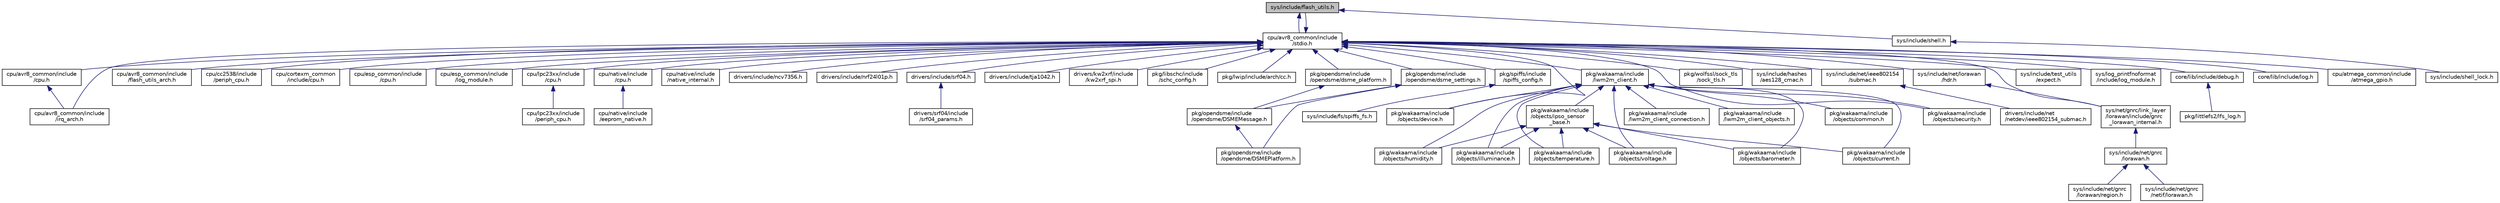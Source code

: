 digraph "sys/include/flash_utils.h"
{
 // LATEX_PDF_SIZE
  edge [fontname="Helvetica",fontsize="10",labelfontname="Helvetica",labelfontsize="10"];
  node [fontname="Helvetica",fontsize="10",shape=record];
  Node1 [label="sys/include/flash_utils.h",height=0.2,width=0.4,color="black", fillcolor="grey75", style="filled", fontcolor="black",tooltip="Utility functions, macros, and types for read-only memory."];
  Node1 -> Node2 [dir="back",color="midnightblue",fontsize="10",style="solid",fontname="Helvetica"];
  Node2 [label="cpu/avr8_common/include\l/stdio.h",height=0.2,width=0.4,color="black", fillcolor="white", style="filled",URL="$stdio_8h.html",tooltip="stdio wrapper to extend the C libs stdio"];
  Node2 -> Node3 [dir="back",color="midnightblue",fontsize="10",style="solid",fontname="Helvetica"];
  Node3 [label="core/lib/include/debug.h",height=0.2,width=0.4,color="black", fillcolor="white", style="filled",URL="$debug_8h.html",tooltip="Debug-header."];
  Node3 -> Node4 [dir="back",color="midnightblue",fontsize="10",style="solid",fontname="Helvetica"];
  Node4 [label="pkg/littlefs2/lfs_log.h",height=0.2,width=0.4,color="black", fillcolor="white", style="filled",URL="$littlefs2_2lfs__log_8h.html",tooltip="littlefs v2 logging macro overrides"];
  Node2 -> Node5 [dir="back",color="midnightblue",fontsize="10",style="solid",fontname="Helvetica"];
  Node5 [label="core/lib/include/log.h",height=0.2,width=0.4,color="black", fillcolor="white", style="filled",URL="$core_2lib_2include_2log_8h.html",tooltip="System logging header ."];
  Node2 -> Node6 [dir="back",color="midnightblue",fontsize="10",style="solid",fontname="Helvetica"];
  Node6 [label="cpu/atmega_common/include\l/atmega_gpio.h",height=0.2,width=0.4,color="black", fillcolor="white", style="filled",URL="$atmega__gpio_8h.html",tooltip="Macros and inline functions for accessing GPIOs of the ATmega family."];
  Node2 -> Node7 [dir="back",color="midnightblue",fontsize="10",style="solid",fontname="Helvetica"];
  Node7 [label="cpu/avr8_common/include\l/cpu.h",height=0.2,width=0.4,color="black", fillcolor="white", style="filled",URL="$avr8__common_2include_2cpu_8h.html",tooltip="Common implementations and headers for AVR-8 family based micro-controllers."];
  Node7 -> Node8 [dir="back",color="midnightblue",fontsize="10",style="solid",fontname="Helvetica"];
  Node8 [label="cpu/avr8_common/include\l/irq_arch.h",height=0.2,width=0.4,color="black", fillcolor="white", style="filled",URL="$avr8__common_2include_2irq__arch_8h.html",tooltip="Implementation of the kernels irq interface."];
  Node2 -> Node9 [dir="back",color="midnightblue",fontsize="10",style="solid",fontname="Helvetica"];
  Node9 [label="cpu/avr8_common/include\l/flash_utils_arch.h",height=0.2,width=0.4,color="black", fillcolor="white", style="filled",URL="$flash__utils__arch_8h.html",tooltip="Implementation of flash_utils."];
  Node2 -> Node8 [dir="back",color="midnightblue",fontsize="10",style="solid",fontname="Helvetica"];
  Node2 -> Node10 [dir="back",color="midnightblue",fontsize="10",style="solid",fontname="Helvetica"];
  Node10 [label="cpu/cc2538/include\l/periph_cpu.h",height=0.2,width=0.4,color="black", fillcolor="white", style="filled",URL="$cc2538_2include_2periph__cpu_8h.html",tooltip="CPU specific definitions for internal peripheral handling."];
  Node2 -> Node11 [dir="back",color="midnightblue",fontsize="10",style="solid",fontname="Helvetica"];
  Node11 [label="cpu/cortexm_common\l/include/cpu.h",height=0.2,width=0.4,color="black", fillcolor="white", style="filled",URL="$cortexm__common_2include_2cpu_8h.html",tooltip="Basic definitions for the Cortex-M common module."];
  Node2 -> Node12 [dir="back",color="midnightblue",fontsize="10",style="solid",fontname="Helvetica"];
  Node12 [label="cpu/esp_common/include\l/cpu.h",height=0.2,width=0.4,color="black", fillcolor="white", style="filled",URL="$esp__common_2include_2cpu_8h.html",tooltip="CPU common functions for ESP SoCs."];
  Node2 -> Node13 [dir="back",color="midnightblue",fontsize="10",style="solid",fontname="Helvetica"];
  Node13 [label="cpu/esp_common/include\l/log_module.h",height=0.2,width=0.4,color="black", fillcolor="white", style="filled",URL="$cpu_2esp__common_2include_2log__module_8h.html",tooltip="Log module to realize consistent log messages for ESP SoCs."];
  Node2 -> Node14 [dir="back",color="midnightblue",fontsize="10",style="solid",fontname="Helvetica"];
  Node14 [label="cpu/lpc23xx/include\l/cpu.h",height=0.2,width=0.4,color="black", fillcolor="white", style="filled",URL="$lpc23xx_2include_2cpu_8h_source.html",tooltip=" "];
  Node14 -> Node15 [dir="back",color="midnightblue",fontsize="10",style="solid",fontname="Helvetica"];
  Node15 [label="cpu/lpc23xx/include\l/periph_cpu.h",height=0.2,width=0.4,color="black", fillcolor="white", style="filled",URL="$lpc23xx_2include_2periph__cpu_8h.html",tooltip="CPU specific definitions for internal peripheral handling."];
  Node2 -> Node16 [dir="back",color="midnightblue",fontsize="10",style="solid",fontname="Helvetica"];
  Node16 [label="cpu/native/include\l/cpu.h",height=0.2,width=0.4,color="black", fillcolor="white", style="filled",URL="$native_2include_2cpu_8h_source.html",tooltip=" "];
  Node16 -> Node17 [dir="back",color="midnightblue",fontsize="10",style="solid",fontname="Helvetica"];
  Node17 [label="cpu/native/include\l/eeprom_native.h",height=0.2,width=0.4,color="black", fillcolor="white", style="filled",URL="$eeprom__native_8h.html",tooltip=" "];
  Node2 -> Node18 [dir="back",color="midnightblue",fontsize="10",style="solid",fontname="Helvetica"];
  Node18 [label="cpu/native/include\l/native_internal.h",height=0.2,width=0.4,color="black", fillcolor="white", style="filled",URL="$native__internal_8h_source.html",tooltip=" "];
  Node2 -> Node19 [dir="back",color="midnightblue",fontsize="10",style="solid",fontname="Helvetica"];
  Node19 [label="drivers/include/ncv7356.h",height=0.2,width=0.4,color="black", fillcolor="white", style="filled",URL="$ncv7356_8h.html",tooltip="ncv7356 generic CAN transceiver interface initialization"];
  Node2 -> Node20 [dir="back",color="midnightblue",fontsize="10",style="solid",fontname="Helvetica"];
  Node20 [label="drivers/include/nrf24l01p.h",height=0.2,width=0.4,color="black", fillcolor="white", style="filled",URL="$nrf24l01p_8h.html",tooltip=" "];
  Node2 -> Node21 [dir="back",color="midnightblue",fontsize="10",style="solid",fontname="Helvetica"];
  Node21 [label="drivers/include/srf04.h",height=0.2,width=0.4,color="black", fillcolor="white", style="filled",URL="$srf04_8h.html",tooltip="Device driver for the srf04 ultra sonic range finder."];
  Node21 -> Node22 [dir="back",color="midnightblue",fontsize="10",style="solid",fontname="Helvetica"];
  Node22 [label="drivers/srf04/include\l/srf04_params.h",height=0.2,width=0.4,color="black", fillcolor="white", style="filled",URL="$srf04__params_8h.html",tooltip="Default configuration for srf04 devices."];
  Node2 -> Node23 [dir="back",color="midnightblue",fontsize="10",style="solid",fontname="Helvetica"];
  Node23 [label="drivers/include/tja1042.h",height=0.2,width=0.4,color="black", fillcolor="white", style="filled",URL="$tja1042_8h.html",tooltip="tja1042 generic CAN transceiver interface initialization"];
  Node2 -> Node24 [dir="back",color="midnightblue",fontsize="10",style="solid",fontname="Helvetica"];
  Node24 [label="drivers/kw2xrf/include\l/kw2xrf_spi.h",height=0.2,width=0.4,color="black", fillcolor="white", style="filled",URL="$kw2xrf__spi_8h.html",tooltip="Definition of KW2XRF SPI functions."];
  Node2 -> Node25 [dir="back",color="midnightblue",fontsize="10",style="solid",fontname="Helvetica"];
  Node25 [label="pkg/libschc/include\l/schc_config.h",height=0.2,width=0.4,color="black", fillcolor="white", style="filled",URL="$schc__config_8h_source.html",tooltip=" "];
  Node2 -> Node26 [dir="back",color="midnightblue",fontsize="10",style="solid",fontname="Helvetica"];
  Node26 [label="pkg/lwip/include/arch/cc.h",height=0.2,width=0.4,color="black", fillcolor="white", style="filled",URL="$cc_8h.html",tooltip="Compiler/platform abstraction."];
  Node2 -> Node27 [dir="back",color="midnightblue",fontsize="10",style="solid",fontname="Helvetica"];
  Node27 [label="pkg/opendsme/include\l/opendsme/dsme_platform.h",height=0.2,width=0.4,color="black", fillcolor="white", style="filled",URL="$dsme__platform_8h.html",tooltip=" "];
  Node27 -> Node28 [dir="back",color="midnightblue",fontsize="10",style="solid",fontname="Helvetica"];
  Node28 [label="pkg/opendsme/include\l/opendsme/DSMEMessage.h",height=0.2,width=0.4,color="black", fillcolor="white", style="filled",URL="$DSMEMessage_8h.html",tooltip="DSME Message interface implementation for GNRC."];
  Node28 -> Node29 [dir="back",color="midnightblue",fontsize="10",style="solid",fontname="Helvetica"];
  Node29 [label="pkg/opendsme/include\l/opendsme/DSMEPlatform.h",height=0.2,width=0.4,color="black", fillcolor="white", style="filled",URL="$DSMEPlatform_8h.html",tooltip="DSME Platform interface implementation."];
  Node2 -> Node30 [dir="back",color="midnightblue",fontsize="10",style="solid",fontname="Helvetica"];
  Node30 [label="pkg/opendsme/include\l/opendsme/dsme_settings.h",height=0.2,width=0.4,color="black", fillcolor="white", style="filled",URL="$dsme__settings_8h.html",tooltip=" "];
  Node30 -> Node28 [dir="back",color="midnightblue",fontsize="10",style="solid",fontname="Helvetica"];
  Node30 -> Node29 [dir="back",color="midnightblue",fontsize="10",style="solid",fontname="Helvetica"];
  Node2 -> Node31 [dir="back",color="midnightblue",fontsize="10",style="solid",fontname="Helvetica"];
  Node31 [label="pkg/spiffs/include\l/spiffs_config.h",height=0.2,width=0.4,color="black", fillcolor="white", style="filled",URL="$spiffs__config_8h_source.html",tooltip=" "];
  Node31 -> Node32 [dir="back",color="midnightblue",fontsize="10",style="solid",fontname="Helvetica"];
  Node32 [label="sys/include/fs/spiffs_fs.h",height=0.2,width=0.4,color="black", fillcolor="white", style="filled",URL="$spiffs__fs_8h.html",tooltip="SPIFFS integration with vfs."];
  Node2 -> Node33 [dir="back",color="midnightblue",fontsize="10",style="solid",fontname="Helvetica"];
  Node33 [label="pkg/wakaama/include\l/lwm2m_client.h",height=0.2,width=0.4,color="black", fillcolor="white", style="filled",URL="$lwm2m__client_8h.html",tooltip="Definitions and public API for a LwM2M client using Wakaama."];
  Node33 -> Node34 [dir="back",color="midnightblue",fontsize="10",style="solid",fontname="Helvetica"];
  Node34 [label="pkg/wakaama/include\l/lwm2m_client_connection.h",height=0.2,width=0.4,color="black", fillcolor="white", style="filled",URL="$lwm2m__client__connection_8h.html",tooltip="Public API and definitions of the connection handle for LwM2M client implementation using Wakaama."];
  Node33 -> Node35 [dir="back",color="midnightblue",fontsize="10",style="solid",fontname="Helvetica"];
  Node35 [label="pkg/wakaama/include\l/lwm2m_client_objects.h",height=0.2,width=0.4,color="black", fillcolor="white", style="filled",URL="$lwm2m__client__objects_8h.html",tooltip="Public API and definitions for the helper functions to interact with basic objects from a LwM2M clien..."];
  Node33 -> Node36 [dir="back",color="midnightblue",fontsize="10",style="solid",fontname="Helvetica"];
  Node36 [label="pkg/wakaama/include\l/objects/barometer.h",height=0.2,width=0.4,color="black", fillcolor="white", style="filled",URL="$barometer_8h.html",tooltip=" "];
  Node33 -> Node37 [dir="back",color="midnightblue",fontsize="10",style="solid",fontname="Helvetica"];
  Node37 [label="pkg/wakaama/include\l/objects/common.h",height=0.2,width=0.4,color="black", fillcolor="white", style="filled",URL="$pkg_2wakaama_2include_2objects_2common_8h.html",tooltip=" "];
  Node33 -> Node38 [dir="back",color="midnightblue",fontsize="10",style="solid",fontname="Helvetica"];
  Node38 [label="pkg/wakaama/include\l/objects/current.h",height=0.2,width=0.4,color="black", fillcolor="white", style="filled",URL="$current_8h.html",tooltip=" "];
  Node33 -> Node39 [dir="back",color="midnightblue",fontsize="10",style="solid",fontname="Helvetica"];
  Node39 [label="pkg/wakaama/include\l/objects/device.h",height=0.2,width=0.4,color="black", fillcolor="white", style="filled",URL="$pkg_2wakaama_2include_2objects_2device_8h.html",tooltip=" "];
  Node33 -> Node40 [dir="back",color="midnightblue",fontsize="10",style="solid",fontname="Helvetica"];
  Node40 [label="pkg/wakaama/include\l/objects/humidity.h",height=0.2,width=0.4,color="black", fillcolor="white", style="filled",URL="$humidity_8h.html",tooltip=" "];
  Node33 -> Node41 [dir="back",color="midnightblue",fontsize="10",style="solid",fontname="Helvetica"];
  Node41 [label="pkg/wakaama/include\l/objects/illuminance.h",height=0.2,width=0.4,color="black", fillcolor="white", style="filled",URL="$illuminance_8h.html",tooltip=" "];
  Node33 -> Node42 [dir="back",color="midnightblue",fontsize="10",style="solid",fontname="Helvetica"];
  Node42 [label="pkg/wakaama/include\l/objects/ipso_sensor\l_base.h",height=0.2,width=0.4,color="black", fillcolor="white", style="filled",URL="$ipso__sensor__base_8h.html",tooltip=" "];
  Node42 -> Node36 [dir="back",color="midnightblue",fontsize="10",style="solid",fontname="Helvetica"];
  Node42 -> Node38 [dir="back",color="midnightblue",fontsize="10",style="solid",fontname="Helvetica"];
  Node42 -> Node40 [dir="back",color="midnightblue",fontsize="10",style="solid",fontname="Helvetica"];
  Node42 -> Node41 [dir="back",color="midnightblue",fontsize="10",style="solid",fontname="Helvetica"];
  Node42 -> Node43 [dir="back",color="midnightblue",fontsize="10",style="solid",fontname="Helvetica"];
  Node43 [label="pkg/wakaama/include\l/objects/temperature.h",height=0.2,width=0.4,color="black", fillcolor="white", style="filled",URL="$temperature_8h.html",tooltip=" "];
  Node42 -> Node44 [dir="back",color="midnightblue",fontsize="10",style="solid",fontname="Helvetica"];
  Node44 [label="pkg/wakaama/include\l/objects/voltage.h",height=0.2,width=0.4,color="black", fillcolor="white", style="filled",URL="$voltage_8h.html",tooltip=" "];
  Node33 -> Node45 [dir="back",color="midnightblue",fontsize="10",style="solid",fontname="Helvetica"];
  Node45 [label="pkg/wakaama/include\l/objects/security.h",height=0.2,width=0.4,color="black", fillcolor="white", style="filled",URL="$security_8h.html",tooltip=" "];
  Node33 -> Node43 [dir="back",color="midnightblue",fontsize="10",style="solid",fontname="Helvetica"];
  Node33 -> Node44 [dir="back",color="midnightblue",fontsize="10",style="solid",fontname="Helvetica"];
  Node2 -> Node39 [dir="back",color="midnightblue",fontsize="10",style="solid",fontname="Helvetica"];
  Node2 -> Node45 [dir="back",color="midnightblue",fontsize="10",style="solid",fontname="Helvetica"];
  Node2 -> Node46 [dir="back",color="midnightblue",fontsize="10",style="solid",fontname="Helvetica"];
  Node46 [label="pkg/wolfssl/sock_tls\l/sock_tls.h",height=0.2,width=0.4,color="black", fillcolor="white", style="filled",URL="$sock__tls_8h_source.html",tooltip=" "];
  Node2 -> Node1 [dir="back",color="midnightblue",fontsize="10",style="solid",fontname="Helvetica"];
  Node2 -> Node47 [dir="back",color="midnightblue",fontsize="10",style="solid",fontname="Helvetica"];
  Node47 [label="sys/include/hashes\l/aes128_cmac.h",height=0.2,width=0.4,color="black", fillcolor="white", style="filled",URL="$aes128__cmac_8h.html",tooltip="AES128_CMAC interface definition."];
  Node2 -> Node48 [dir="back",color="midnightblue",fontsize="10",style="solid",fontname="Helvetica"];
  Node48 [label="sys/include/net/ieee802154\l/submac.h",height=0.2,width=0.4,color="black", fillcolor="white", style="filled",URL="$submac_8h_source.html",tooltip=" "];
  Node48 -> Node49 [dir="back",color="midnightblue",fontsize="10",style="solid",fontname="Helvetica"];
  Node49 [label="drivers/include/net\l/netdev/ieee802154_submac.h",height=0.2,width=0.4,color="black", fillcolor="white", style="filled",URL="$ieee802154__submac_8h_source.html",tooltip=" "];
  Node2 -> Node50 [dir="back",color="midnightblue",fontsize="10",style="solid",fontname="Helvetica"];
  Node50 [label="sys/include/net/lorawan\l/hdr.h",height=0.2,width=0.4,color="black", fillcolor="white", style="filled",URL="$net_2lorawan_2hdr_8h.html",tooltip="LoRaWAN header type and helper function definitions."];
  Node50 -> Node51 [dir="back",color="midnightblue",fontsize="10",style="solid",fontname="Helvetica"];
  Node51 [label="sys/net/gnrc/link_layer\l/lorawan/include/gnrc\l_lorawan_internal.h",height=0.2,width=0.4,color="black", fillcolor="white", style="filled",URL="$gnrc__lorawan__internal_8h.html",tooltip="GNRC LoRaWAN internal header."];
  Node51 -> Node52 [dir="back",color="midnightblue",fontsize="10",style="solid",fontname="Helvetica"];
  Node52 [label="sys/include/net/gnrc\l/lorawan.h",height=0.2,width=0.4,color="black", fillcolor="white", style="filled",URL="$lorawan_8h.html",tooltip="GNRC LoRaWAN API definition."];
  Node52 -> Node53 [dir="back",color="midnightblue",fontsize="10",style="solid",fontname="Helvetica"];
  Node53 [label="sys/include/net/gnrc\l/lorawan/region.h",height=0.2,width=0.4,color="black", fillcolor="white", style="filled",URL="$region_8h.html",tooltip="GNRC LoRaWAN region specific functions."];
  Node52 -> Node54 [dir="back",color="midnightblue",fontsize="10",style="solid",fontname="Helvetica"];
  Node54 [label="sys/include/net/gnrc\l/netif/lorawan.h",height=0.2,width=0.4,color="black", fillcolor="white", style="filled",URL="$netif_2lorawan_8h.html",tooltip="LoRaWAN adaption for Network interface API."];
  Node2 -> Node55 [dir="back",color="midnightblue",fontsize="10",style="solid",fontname="Helvetica"];
  Node55 [label="sys/include/test_utils\l/expect.h",height=0.2,width=0.4,color="black", fillcolor="white", style="filled",URL="$expect_8h.html",tooltip="test \"expect condition\" utility function"];
  Node2 -> Node56 [dir="back",color="midnightblue",fontsize="10",style="solid",fontname="Helvetica"];
  Node56 [label="sys/log_printfnoformat\l/include/log_module.h",height=0.2,width=0.4,color="black", fillcolor="white", style="filled",URL="$sys_2log__printfnoformat_2include_2log__module_8h.html",tooltip="log_module header"];
  Node2 -> Node51 [dir="back",color="midnightblue",fontsize="10",style="solid",fontname="Helvetica"];
  Node1 -> Node57 [dir="back",color="midnightblue",fontsize="10",style="solid",fontname="Helvetica"];
  Node57 [label="sys/include/shell.h",height=0.2,width=0.4,color="black", fillcolor="white", style="filled",URL="$shell_8h.html",tooltip="Shell interface definition."];
  Node57 -> Node58 [dir="back",color="midnightblue",fontsize="10",style="solid",fontname="Helvetica"];
  Node58 [label="sys/include/shell_lock.h",height=0.2,width=0.4,color="black", fillcolor="white", style="filled",URL="$shell__lock_8h.html",tooltip="Shell interface definition."];
}
